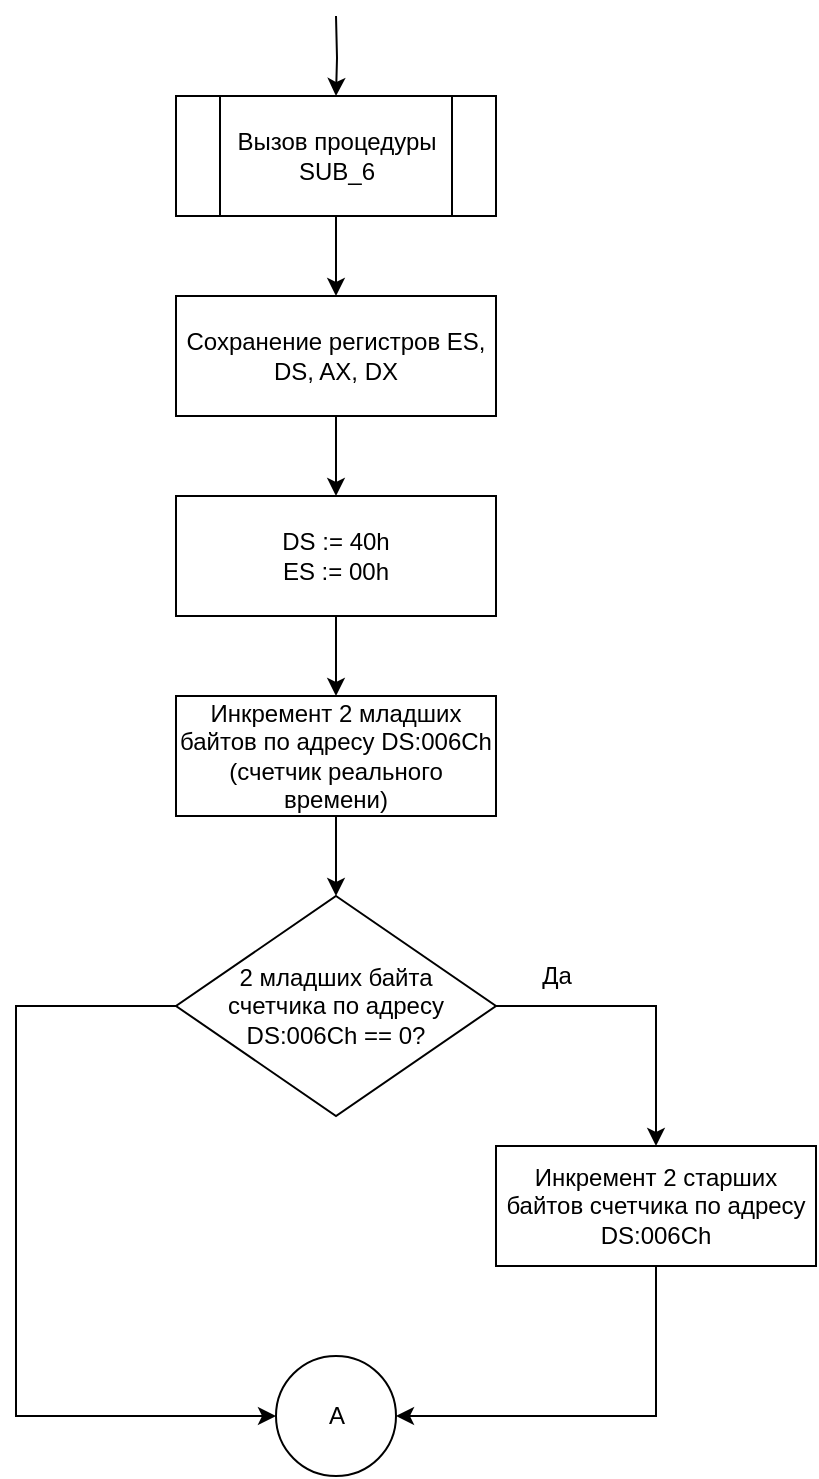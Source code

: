 <mxfile version="20.3.0" type="device" pages="2"><diagram id="C5RBs43oDa-KdzZeNtuy" name="Page-1"><mxGraphModel dx="415" dy="807" grid="1" gridSize="10" guides="1" tooltips="1" connect="1" arrows="1" fold="1" page="1" pageScale="1" pageWidth="827" pageHeight="1169" math="0" shadow="0"><root><mxCell id="WIyWlLk6GJQsqaUBKTNV-0"/><mxCell id="WIyWlLk6GJQsqaUBKTNV-1" parent="WIyWlLk6GJQsqaUBKTNV-0"/><mxCell id="bQ0sQd1bsR_GkZ_egoyR-8" value="" style="edgeStyle=orthogonalEdgeStyle;rounded=0;orthogonalLoop=1;jettySize=auto;html=1;fontFamily=Helvetica;fontSize=12;fontColor=default;" parent="WIyWlLk6GJQsqaUBKTNV-1" source="WIyWlLk6GJQsqaUBKTNV-3" target="WIyWlLk6GJQsqaUBKTNV-7" edge="1"><mxGeometry relative="1" as="geometry"/></mxCell><mxCell id="WIyWlLk6GJQsqaUBKTNV-3" value="Сохранение регистров ES, DS, AX, DX" style="rounded=0;whiteSpace=wrap;html=1;fontSize=12;glass=0;strokeWidth=1;shadow=0;" parent="WIyWlLk6GJQsqaUBKTNV-1" vertex="1"><mxGeometry x="160" y="160" width="160" height="60" as="geometry"/></mxCell><mxCell id="bQ0sQd1bsR_GkZ_egoyR-9" value="" style="edgeStyle=orthogonalEdgeStyle;rounded=0;orthogonalLoop=1;jettySize=auto;html=1;fontFamily=Helvetica;fontSize=12;fontColor=default;" parent="WIyWlLk6GJQsqaUBKTNV-1" source="WIyWlLk6GJQsqaUBKTNV-7" target="WIyWlLk6GJQsqaUBKTNV-12" edge="1"><mxGeometry relative="1" as="geometry"/></mxCell><mxCell id="WIyWlLk6GJQsqaUBKTNV-7" value="DS := 40h&lt;br&gt;ES := 00h" style="rounded=0;whiteSpace=wrap;html=1;fontSize=12;glass=0;strokeWidth=1;shadow=0;" parent="WIyWlLk6GJQsqaUBKTNV-1" vertex="1"><mxGeometry x="160" y="260" width="160" height="60" as="geometry"/></mxCell><mxCell id="bQ0sQd1bsR_GkZ_egoyR-11" style="edgeStyle=orthogonalEdgeStyle;rounded=0;orthogonalLoop=1;jettySize=auto;html=1;fontFamily=Helvetica;fontSize=12;fontColor=default;entryX=0.5;entryY=0;entryDx=0;entryDy=0;exitX=1;exitY=0.5;exitDx=0;exitDy=0;" parent="WIyWlLk6GJQsqaUBKTNV-1" source="WIyWlLk6GJQsqaUBKTNV-10" target="WIyWlLk6GJQsqaUBKTNV-11" edge="1"><mxGeometry relative="1" as="geometry"><mxPoint x="400" y="580" as="targetPoint"/><Array as="points"><mxPoint x="400" y="515"/></Array></mxGeometry></mxCell><mxCell id="bQ0sQd1bsR_GkZ_egoyR-12" value="Да" style="edgeLabel;html=1;align=center;verticalAlign=middle;resizable=0;points=[];fontSize=12;fontFamily=Helvetica;fontColor=default;" parent="bQ0sQd1bsR_GkZ_egoyR-11" vertex="1" connectable="0"><mxGeometry x="-0.251" y="3" relative="1" as="geometry"><mxPoint x="-26" y="-12" as="offset"/></mxGeometry></mxCell><mxCell id="bQ0sQd1bsR_GkZ_egoyR-15" style="edgeStyle=orthogonalEdgeStyle;rounded=0;orthogonalLoop=1;jettySize=auto;html=1;entryX=0;entryY=0.5;entryDx=0;entryDy=0;entryPerimeter=0;fontFamily=Helvetica;fontSize=12;fontColor=default;" parent="WIyWlLk6GJQsqaUBKTNV-1" source="WIyWlLk6GJQsqaUBKTNV-10" target="bQ0sQd1bsR_GkZ_egoyR-13" edge="1"><mxGeometry relative="1" as="geometry"><Array as="points"><mxPoint x="80" y="515"/><mxPoint x="80" y="720"/></Array></mxGeometry></mxCell><mxCell id="WIyWlLk6GJQsqaUBKTNV-10" value="2 младших байта счетчика по адресу DS:006Ch == 0?" style="rhombus;whiteSpace=wrap;html=1;shadow=0;fontFamily=Helvetica;fontSize=12;align=center;strokeWidth=1;spacing=14;spacingTop=0;spacingLeft=0;" parent="WIyWlLk6GJQsqaUBKTNV-1" vertex="1"><mxGeometry x="160" y="460" width="160" height="110" as="geometry"/></mxCell><mxCell id="bQ0sQd1bsR_GkZ_egoyR-14" style="edgeStyle=orthogonalEdgeStyle;rounded=0;orthogonalLoop=1;jettySize=auto;html=1;entryX=1;entryY=0.5;entryDx=0;entryDy=0;entryPerimeter=0;fontFamily=Helvetica;fontSize=12;fontColor=default;" parent="WIyWlLk6GJQsqaUBKTNV-1" source="WIyWlLk6GJQsqaUBKTNV-11" target="bQ0sQd1bsR_GkZ_egoyR-13" edge="1"><mxGeometry relative="1" as="geometry"><Array as="points"><mxPoint x="400" y="720"/></Array></mxGeometry></mxCell><mxCell id="WIyWlLk6GJQsqaUBKTNV-11" value="Инкремент 2 старших байтов счетчика по адресу DS:006Ch" style="rounded=0;whiteSpace=wrap;html=1;fontSize=12;glass=0;strokeWidth=1;shadow=0;" parent="WIyWlLk6GJQsqaUBKTNV-1" vertex="1"><mxGeometry x="320" y="585" width="160" height="60" as="geometry"/></mxCell><mxCell id="bQ0sQd1bsR_GkZ_egoyR-10" value="" style="edgeStyle=orthogonalEdgeStyle;rounded=0;orthogonalLoop=1;jettySize=auto;html=1;fontFamily=Helvetica;fontSize=12;fontColor=default;" parent="WIyWlLk6GJQsqaUBKTNV-1" source="WIyWlLk6GJQsqaUBKTNV-12" target="WIyWlLk6GJQsqaUBKTNV-10" edge="1"><mxGeometry relative="1" as="geometry"/></mxCell><mxCell id="WIyWlLk6GJQsqaUBKTNV-12" value="Инкремент 2 младших байтов по адресу DS:006Ch (счетчик реального времени)" style="rounded=0;whiteSpace=wrap;html=1;fontSize=12;glass=0;strokeWidth=1;shadow=0;" parent="WIyWlLk6GJQsqaUBKTNV-1" vertex="1"><mxGeometry x="160" y="360" width="160" height="60" as="geometry"/></mxCell><mxCell id="bQ0sQd1bsR_GkZ_egoyR-6" value="" style="edgeStyle=orthogonalEdgeStyle;rounded=0;orthogonalLoop=1;jettySize=auto;html=1;fontFamily=Helvetica;fontSize=12;fontColor=default;" parent="WIyWlLk6GJQsqaUBKTNV-1" target="bQ0sQd1bsR_GkZ_egoyR-5" edge="1"><mxGeometry relative="1" as="geometry"><mxPoint x="240" y="20" as="sourcePoint"/></mxGeometry></mxCell><mxCell id="bQ0sQd1bsR_GkZ_egoyR-7" value="" style="edgeStyle=orthogonalEdgeStyle;rounded=0;orthogonalLoop=1;jettySize=auto;html=1;fontFamily=Helvetica;fontSize=12;fontColor=default;" parent="WIyWlLk6GJQsqaUBKTNV-1" source="bQ0sQd1bsR_GkZ_egoyR-5" target="WIyWlLk6GJQsqaUBKTNV-3" edge="1"><mxGeometry relative="1" as="geometry"/></mxCell><mxCell id="bQ0sQd1bsR_GkZ_egoyR-5" value="Вызов процедуры SUB_6" style="verticalLabelPosition=middle;verticalAlign=middle;shape=process;rounded=0;size=0.14;arcSize=6;whiteSpace=wrap;html=1;spacing=2;labelPosition=center;align=center;" parent="WIyWlLk6GJQsqaUBKTNV-1" vertex="1"><mxGeometry x="160" y="60" width="160" height="60" as="geometry"/></mxCell><mxCell id="bQ0sQd1bsR_GkZ_egoyR-13" value="А" style="verticalLabelPosition=middle;verticalAlign=middle;html=1;shape=mxgraph.flowchart.on-page_reference;rounded=0;strokeColor=default;fontFamily=Helvetica;fontSize=12;fontColor=default;fillColor=default;labelPosition=center;align=center;" parent="WIyWlLk6GJQsqaUBKTNV-1" vertex="1"><mxGeometry x="210" y="690" width="60" height="60" as="geometry"/></mxCell></root></mxGraphModel></diagram><diagram id="_Q5rYdD9i_4B9uiYx5bX" name="Страница 2"><mxGraphModel dx="415" dy="807" grid="1" gridSize="10" guides="1" tooltips="1" connect="1" arrows="1" fold="1" page="1" pageScale="1" pageWidth="827" pageHeight="1169" math="0" shadow="0"><root><mxCell id="0"/><mxCell id="1" parent="0"/></root></mxGraphModel></diagram></mxfile>